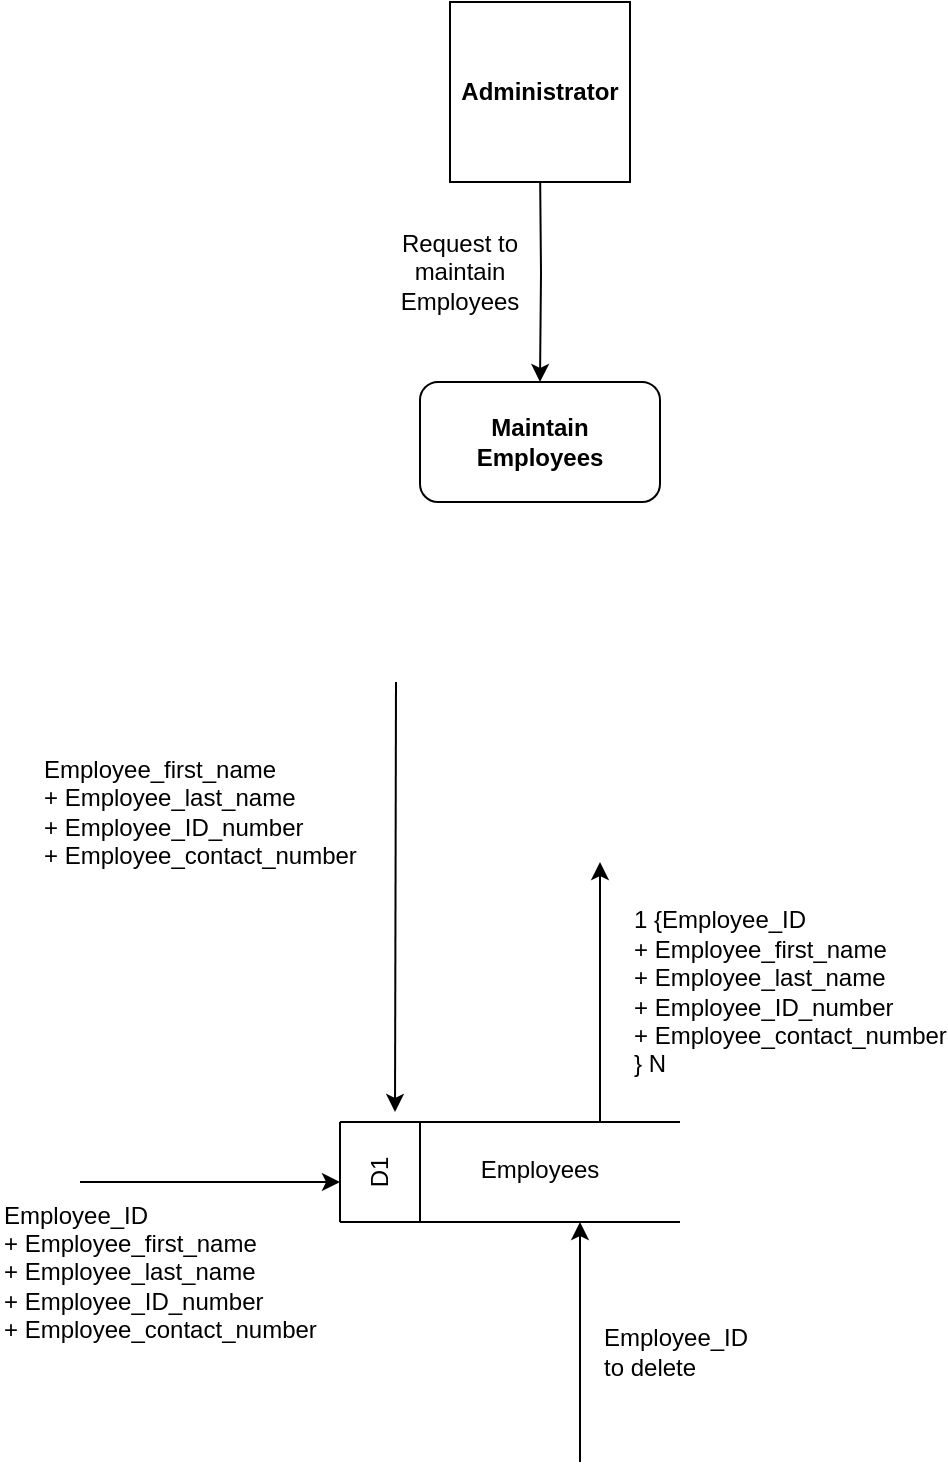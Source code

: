 <mxfile version="20.2.3" type="device"><diagram id="K4OWJF26HDt3uLY4E5uw" name="Page-1"><mxGraphModel dx="1422" dy="865" grid="1" gridSize="10" guides="1" tooltips="1" connect="1" arrows="1" fold="1" page="1" pageScale="1" pageWidth="850" pageHeight="1100" math="0" shadow="0"><root><mxCell id="0"/><mxCell id="1" parent="0"/><mxCell id="EMYVvlRo0ys10_PgxUBl-7" style="edgeStyle=orthogonalEdgeStyle;rounded=0;orthogonalLoop=1;jettySize=auto;html=1;entryX=0.5;entryY=0;entryDx=0;entryDy=0;startArrow=none;startFill=0;endArrow=classic;endFill=1;" parent="1" target="esqbrWzBXEV6_eR3VkRs-15" edge="1"><mxGeometry relative="1" as="geometry"><mxPoint x="340" y="150" as="sourcePoint"/></mxGeometry></mxCell><mxCell id="esqbrWzBXEV6_eR3VkRs-10" value="" style="whiteSpace=wrap;html=1;aspect=fixed;" parent="1" vertex="1"><mxGeometry x="295" y="70" width="90" height="90" as="geometry"/></mxCell><mxCell id="esqbrWzBXEV6_eR3VkRs-11" value="Administrator" style="text;html=1;strokeColor=none;fillColor=none;align=center;verticalAlign=middle;whiteSpace=wrap;rounded=0;fontStyle=1" parent="1" vertex="1"><mxGeometry x="310" y="100" width="60" height="30" as="geometry"/></mxCell><mxCell id="esqbrWzBXEV6_eR3VkRs-15" value="" style="rounded=1;whiteSpace=wrap;html=1;" parent="1" vertex="1"><mxGeometry x="280" y="260" width="120" height="60" as="geometry"/></mxCell><mxCell id="esqbrWzBXEV6_eR3VkRs-16" value="Maintain Employees" style="text;html=1;strokeColor=none;fillColor=none;align=center;verticalAlign=middle;whiteSpace=wrap;rounded=0;fontStyle=1" parent="1" vertex="1"><mxGeometry x="310" y="275" width="60" height="30" as="geometry"/></mxCell><mxCell id="esqbrWzBXEV6_eR3VkRs-17" value="" style="endArrow=none;html=1;rounded=0;" parent="1" edge="1"><mxGeometry width="50" height="50" relative="1" as="geometry"><mxPoint x="240" y="630" as="sourcePoint"/><mxPoint x="410" y="630" as="targetPoint"/></mxGeometry></mxCell><mxCell id="esqbrWzBXEV6_eR3VkRs-18" value="" style="endArrow=none;html=1;rounded=0;" parent="1" edge="1"><mxGeometry width="50" height="50" relative="1" as="geometry"><mxPoint x="240" y="680" as="sourcePoint"/><mxPoint x="410" y="680" as="targetPoint"/></mxGeometry></mxCell><mxCell id="esqbrWzBXEV6_eR3VkRs-19" value="" style="endArrow=none;html=1;rounded=0;" parent="1" edge="1"><mxGeometry width="50" height="50" relative="1" as="geometry"><mxPoint x="240" y="680" as="sourcePoint"/><mxPoint x="240" y="630" as="targetPoint"/></mxGeometry></mxCell><mxCell id="esqbrWzBXEV6_eR3VkRs-20" value="" style="endArrow=none;html=1;rounded=0;" parent="1" edge="1"><mxGeometry width="50" height="50" relative="1" as="geometry"><mxPoint x="280" y="680" as="sourcePoint"/><mxPoint x="280" y="630" as="targetPoint"/></mxGeometry></mxCell><mxCell id="esqbrWzBXEV6_eR3VkRs-21" value="D1" style="text;html=1;strokeColor=none;fillColor=none;align=center;verticalAlign=middle;whiteSpace=wrap;rounded=0;rotation=-90;" parent="1" vertex="1"><mxGeometry x="230" y="640" width="60" height="30" as="geometry"/></mxCell><mxCell id="esqbrWzBXEV6_eR3VkRs-22" value="Employees" style="text;html=1;strokeColor=none;fillColor=none;align=center;verticalAlign=middle;whiteSpace=wrap;rounded=0;" parent="1" vertex="1"><mxGeometry x="310" y="639" width="60" height="30" as="geometry"/></mxCell><mxCell id="esqbrWzBXEV6_eR3VkRs-24" value="Request to maintain Employees" style="text;html=1;strokeColor=none;fillColor=none;align=center;verticalAlign=middle;whiteSpace=wrap;rounded=0;" parent="1" vertex="1"><mxGeometry x="270" y="190" width="60" height="30" as="geometry"/></mxCell><mxCell id="esqbrWzBXEV6_eR3VkRs-53" value="" style="endArrow=classic;html=1;rounded=0;entryX=1;entryY=0.75;entryDx=0;entryDy=0;" parent="1" target="esqbrWzBXEV6_eR3VkRs-21" edge="1"><mxGeometry width="50" height="50" relative="1" as="geometry"><mxPoint x="268" y="410" as="sourcePoint"/><mxPoint x="40" y="490" as="targetPoint"/><Array as="points"/></mxGeometry></mxCell><mxCell id="esqbrWzBXEV6_eR3VkRs-54" value="&lt;span style=&quot;&quot;&gt;Employee_first_name +&amp;nbsp;&lt;/span&gt;&lt;span style=&quot;&quot;&gt;Employee_last_name +&amp;nbsp;&lt;/span&gt;&lt;span style=&quot;&quot;&gt;Employee_ID_number +&amp;nbsp;&lt;/span&gt;&lt;span style=&quot;&quot;&gt;Employee_contact_number&lt;/span&gt;" style="text;html=1;strokeColor=none;fillColor=none;align=left;verticalAlign=middle;whiteSpace=wrap;rounded=0;" parent="1" vertex="1"><mxGeometry x="90" y="460" width="80" height="30" as="geometry"/></mxCell><mxCell id="esqbrWzBXEV6_eR3VkRs-60" value="" style="endArrow=classic;html=1;rounded=0;" parent="1" edge="1"><mxGeometry width="50" height="50" relative="1" as="geometry"><mxPoint x="370" y="630" as="sourcePoint"/><mxPoint x="370" y="500" as="targetPoint"/><Array as="points"/></mxGeometry></mxCell><mxCell id="esqbrWzBXEV6_eR3VkRs-62" value="&lt;span style=&quot;&quot;&gt;1 {Employee_ID +&amp;nbsp;Employee_first_name +&amp;nbsp;&lt;/span&gt;&lt;span style=&quot;&quot;&gt;Employee_last_name +&amp;nbsp;&lt;/span&gt;&lt;span style=&quot;&quot;&gt;Employee_ID_number +&amp;nbsp;&lt;/span&gt;&lt;span style=&quot;&quot;&gt;Employee_contact_number&lt;/span&gt;&lt;span style=&quot;&quot;&gt;&lt;br&gt;} N&lt;/span&gt;" style="text;html=1;strokeColor=none;fillColor=none;align=left;verticalAlign=middle;whiteSpace=wrap;rounded=0;" parent="1" vertex="1"><mxGeometry x="385" y="550" width="130" height="30" as="geometry"/></mxCell><mxCell id="esqbrWzBXEV6_eR3VkRs-65" value="" style="endArrow=classic;html=1;rounded=0;" parent="1" edge="1"><mxGeometry width="50" height="50" relative="1" as="geometry"><mxPoint x="110" y="660" as="sourcePoint"/><mxPoint x="240" y="660" as="targetPoint"/><Array as="points"/></mxGeometry></mxCell><mxCell id="esqbrWzBXEV6_eR3VkRs-66" value="&lt;span style=&quot;&quot;&gt;Employee_ID +&amp;nbsp;Employee_first_name +&amp;nbsp;&lt;/span&gt;&lt;span style=&quot;&quot;&gt;Employee_last_name +&amp;nbsp;&lt;/span&gt;&lt;span style=&quot;&quot;&gt;Employee_ID_number +&amp;nbsp;&lt;/span&gt;&lt;span style=&quot;&quot;&gt;Employee_contact_number&lt;br&gt;&lt;/span&gt;" style="text;html=1;strokeColor=none;fillColor=none;align=left;verticalAlign=middle;whiteSpace=wrap;rounded=0;" parent="1" vertex="1"><mxGeometry x="70" y="690" width="80" height="30" as="geometry"/></mxCell><mxCell id="esqbrWzBXEV6_eR3VkRs-71" value="Employee_ID to delete" style="text;html=1;strokeColor=none;fillColor=none;align=left;verticalAlign=middle;whiteSpace=wrap;rounded=0;" parent="1" vertex="1"><mxGeometry x="370" y="730" width="60" height="30" as="geometry"/></mxCell><mxCell id="EMYVvlRo0ys10_PgxUBl-8" value="" style="endArrow=classic;html=1;rounded=0;" parent="1" edge="1"><mxGeometry width="50" height="50" relative="1" as="geometry"><mxPoint x="360" y="800" as="sourcePoint"/><mxPoint x="360" y="680" as="targetPoint"/><Array as="points"/></mxGeometry></mxCell></root></mxGraphModel></diagram></mxfile>